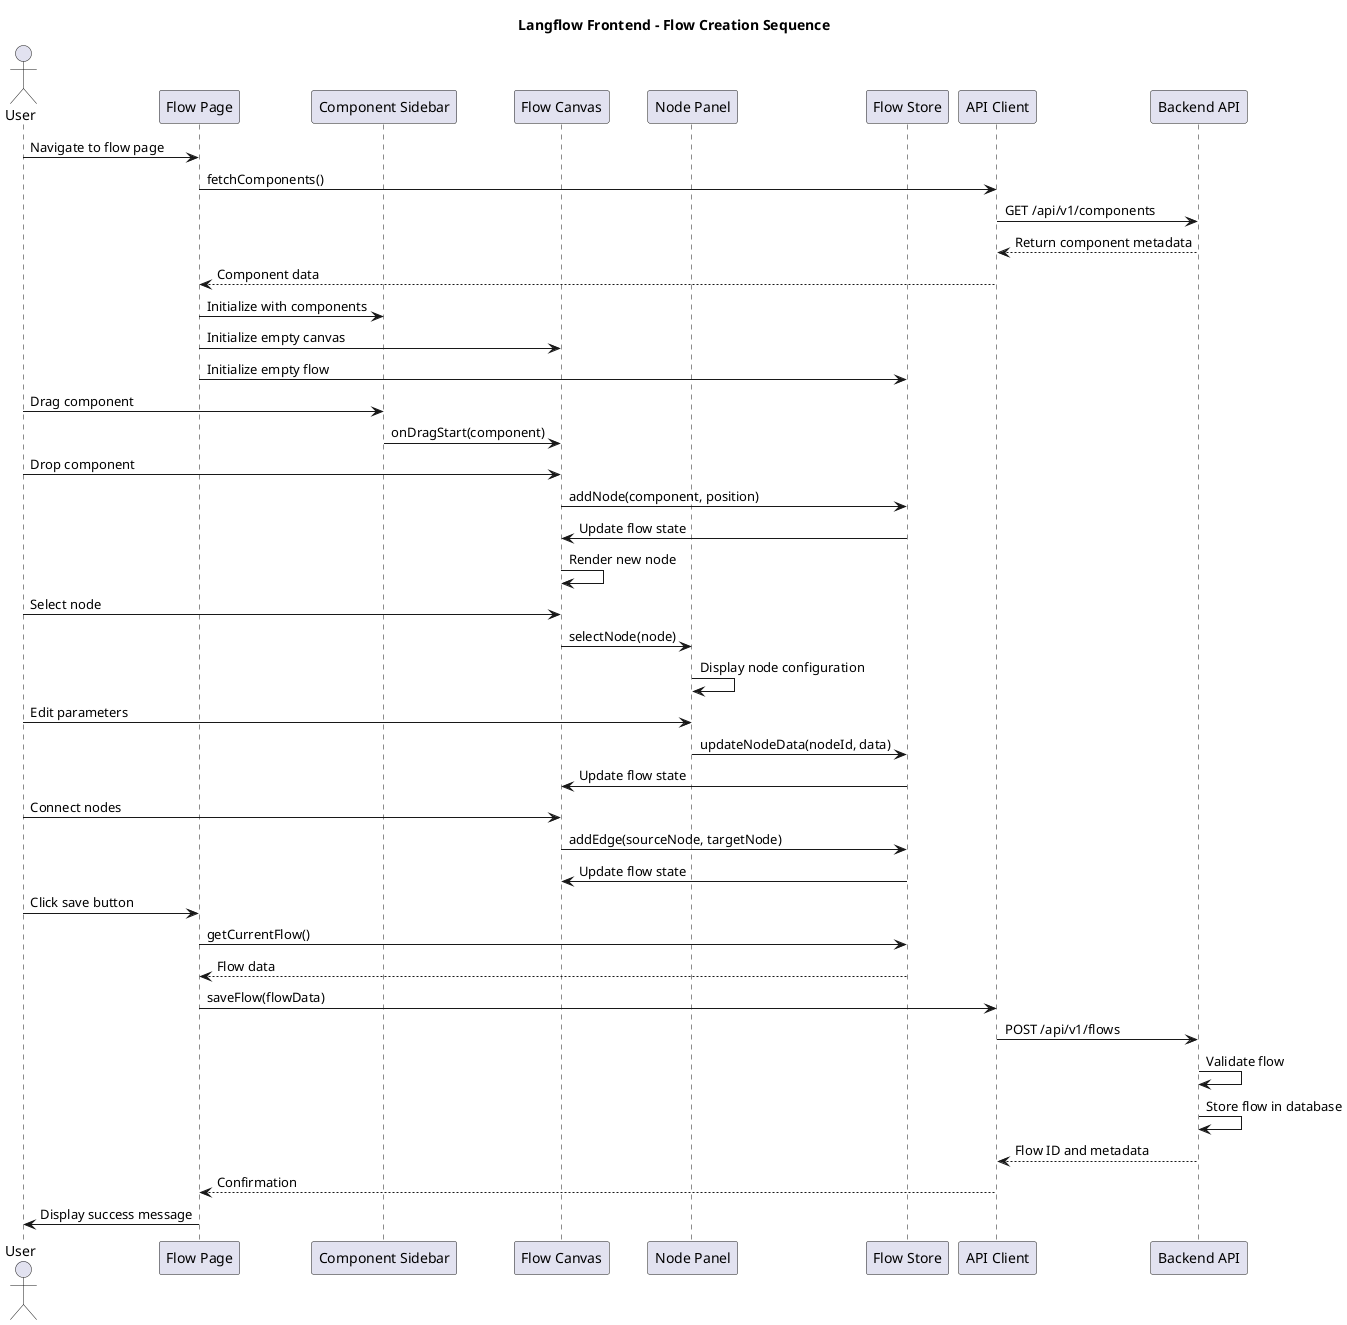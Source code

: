 @startuml Frontend_Flow_Creation
title Langflow Frontend - Flow Creation Sequence

actor User
participant "Flow Page" as FlowPage
participant "Component Sidebar" as Sidebar
participant "Flow Canvas" as Canvas
participant "Node Panel" as NodePanel
participant "Flow Store" as FlowStore
participant "API Client" as APIClient
participant "Backend API" as BackendAPI

User -> FlowPage: Navigate to flow page
FlowPage -> APIClient: fetchComponents()
APIClient -> BackendAPI: GET /api/v1/components
BackendAPI --> APIClient: Return component metadata
APIClient --> FlowPage: Component data
FlowPage -> Sidebar: Initialize with components
FlowPage -> Canvas: Initialize empty canvas
FlowPage -> FlowStore: Initialize empty flow

User -> Sidebar: Drag component
Sidebar -> Canvas: onDragStart(component)
User -> Canvas: Drop component
Canvas -> FlowStore: addNode(component, position)
FlowStore -> Canvas: Update flow state
Canvas -> Canvas: Render new node

User -> Canvas: Select node
Canvas -> NodePanel: selectNode(node)
NodePanel -> NodePanel: Display node configuration
User -> NodePanel: Edit parameters
NodePanel -> FlowStore: updateNodeData(nodeId, data)
FlowStore -> Canvas: Update flow state

User -> Canvas: Connect nodes
Canvas -> FlowStore: addEdge(sourceNode, targetNode)
FlowStore -> Canvas: Update flow state

User -> FlowPage: Click save button
FlowPage -> FlowStore: getCurrentFlow()
FlowStore --> FlowPage: Flow data
FlowPage -> APIClient: saveFlow(flowData)
APIClient -> BackendAPI: POST /api/v1/flows
BackendAPI -> BackendAPI: Validate flow
BackendAPI -> BackendAPI: Store flow in database
BackendAPI --> APIClient: Flow ID and metadata
APIClient --> FlowPage: Confirmation
FlowPage -> User: Display success message

@enduml